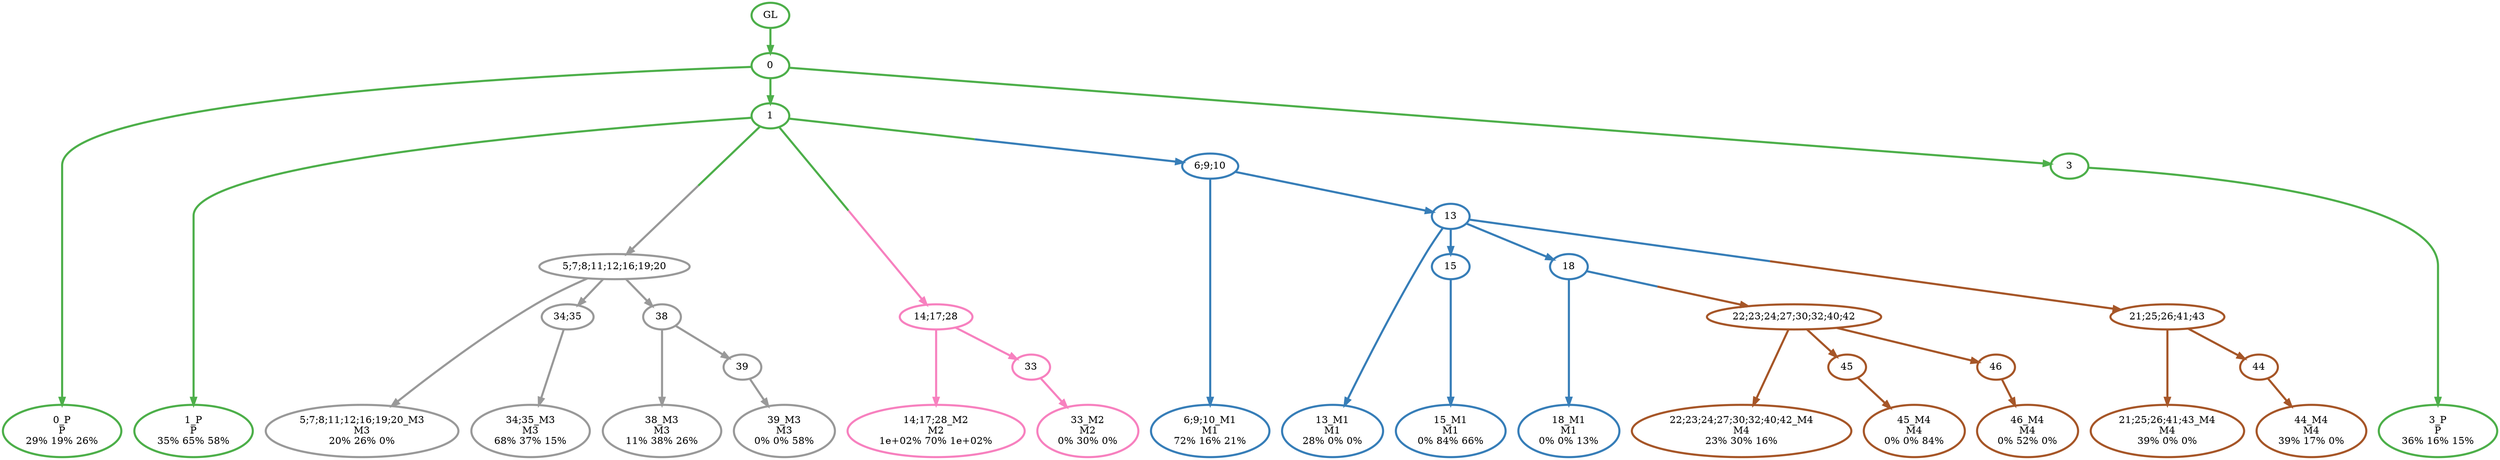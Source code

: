 digraph T {
	{
		rank=same
		34 [penwidth=3,colorscheme=set19,color=3,label="0_P\nP\n29% 19% 26%"]
		32 [penwidth=3,colorscheme=set19,color=3,label="1_P\nP\n35% 65% 58%"]
		30 [penwidth=3,colorscheme=set19,color=3,label="3_P\nP\n36% 16% 15%"]
		29 [penwidth=3,colorscheme=set19,color=2,label="6;9;10_M1\nM1\n72% 16% 21%"]
		27 [penwidth=3,colorscheme=set19,color=2,label="13_M1\nM1\n28% 0% 0%"]
		25 [penwidth=3,colorscheme=set19,color=2,label="15_M1\nM1\n0% 84% 66%"]
		23 [penwidth=3,colorscheme=set19,color=2,label="18_M1\nM1\n0% 0% 13%"]
		22 [penwidth=3,colorscheme=set19,color=8,label="14;17;28_M2\nM2\n1e+02% 70% 1e+02%"]
		20 [penwidth=3,colorscheme=set19,color=8,label="33_M2\nM2\n0% 30% 0%"]
		19 [penwidth=3,colorscheme=set19,color=9,label="5;7;8;11;12;16;19;20_M3\nM3\n20% 26% 0%"]
		17 [penwidth=3,colorscheme=set19,color=9,label="34;35_M3\nM3\n68% 37% 15%"]
		15 [penwidth=3,colorscheme=set19,color=9,label="38_M3\nM3\n11% 38% 26%"]
		13 [penwidth=3,colorscheme=set19,color=9,label="39_M3\nM3\n0% 0% 58%"]
		12 [penwidth=3,colorscheme=set19,color=7,label="22;23;24;27;30;32;40;42_M4\nM4\n23% 30% 16%"]
		10 [penwidth=3,colorscheme=set19,color=7,label="45_M4\nM4\n0% 0% 84%"]
		8 [penwidth=3,colorscheme=set19,color=7,label="46_M4\nM4\n0% 52% 0%"]
		7 [penwidth=3,colorscheme=set19,color=7,label="21;25;26;41;43_M4\nM4\n39% 0% 0%"]
		5 [penwidth=3,colorscheme=set19,color=7,label="44_M4\nM4\n39% 17% 0%"]
	}
	36 [penwidth=3,colorscheme=set19,color=3,label="GL"]
	35 [penwidth=3,colorscheme=set19,color=3,label="0"]
	33 [penwidth=3,colorscheme=set19,color=3,label="1"]
	31 [penwidth=3,colorscheme=set19,color=3,label="3"]
	28 [penwidth=3,colorscheme=set19,color=2,label="13"]
	26 [penwidth=3,colorscheme=set19,color=2,label="15"]
	24 [penwidth=3,colorscheme=set19,color=2,label="18"]
	21 [penwidth=3,colorscheme=set19,color=8,label="33"]
	18 [penwidth=3,colorscheme=set19,color=9,label="34;35"]
	16 [penwidth=3,colorscheme=set19,color=9,label="38"]
	14 [penwidth=3,colorscheme=set19,color=9,label="39"]
	11 [penwidth=3,colorscheme=set19,color=7,label="45"]
	9 [penwidth=3,colorscheme=set19,color=7,label="46"]
	6 [penwidth=3,colorscheme=set19,color=7,label="44"]
	4 [penwidth=3,colorscheme=set19,color=7,label="22;23;24;27;30;32;40;42"]
	3 [penwidth=3,colorscheme=set19,color=7,label="21;25;26;41;43"]
	2 [penwidth=3,colorscheme=set19,color=9,label="5;7;8;11;12;16;19;20"]
	1 [penwidth=3,colorscheme=set19,color=8,label="14;17;28"]
	0 [penwidth=3,colorscheme=set19,color=2,label="6;9;10"]
	36 -> 35 [penwidth=3,colorscheme=set19,color=3]
	35 -> 34 [penwidth=3,colorscheme=set19,color=3]
	35 -> 33 [penwidth=3,colorscheme=set19,color=3]
	35 -> 31 [penwidth=3,colorscheme=set19,color=3]
	33 -> 32 [penwidth=3,colorscheme=set19,color=3]
	33 -> 2 [penwidth=3,colorscheme=set19,color="3;0.5:9"]
	33 -> 1 [penwidth=3,colorscheme=set19,color="3;0.5:8"]
	33 -> 0 [penwidth=3,colorscheme=set19,color="3;0.5:2"]
	31 -> 30 [penwidth=3,colorscheme=set19,color=3]
	28 -> 27 [penwidth=3,colorscheme=set19,color=2]
	28 -> 26 [penwidth=3,colorscheme=set19,color=2]
	28 -> 24 [penwidth=3,colorscheme=set19,color=2]
	28 -> 3 [penwidth=3,colorscheme=set19,color="2;0.5:7"]
	26 -> 25 [penwidth=3,colorscheme=set19,color=2]
	24 -> 23 [penwidth=3,colorscheme=set19,color=2]
	24 -> 4 [penwidth=3,colorscheme=set19,color="2;0.5:7"]
	21 -> 20 [penwidth=3,colorscheme=set19,color=8]
	18 -> 17 [penwidth=3,colorscheme=set19,color=9]
	16 -> 15 [penwidth=3,colorscheme=set19,color=9]
	16 -> 14 [penwidth=3,colorscheme=set19,color=9]
	14 -> 13 [penwidth=3,colorscheme=set19,color=9]
	11 -> 10 [penwidth=3,colorscheme=set19,color=7]
	9 -> 8 [penwidth=3,colorscheme=set19,color=7]
	6 -> 5 [penwidth=3,colorscheme=set19,color=7]
	4 -> 12 [penwidth=3,colorscheme=set19,color=7]
	4 -> 11 [penwidth=3,colorscheme=set19,color=7]
	4 -> 9 [penwidth=3,colorscheme=set19,color=7]
	3 -> 7 [penwidth=3,colorscheme=set19,color=7]
	3 -> 6 [penwidth=3,colorscheme=set19,color=7]
	2 -> 19 [penwidth=3,colorscheme=set19,color=9]
	2 -> 18 [penwidth=3,colorscheme=set19,color=9]
	2 -> 16 [penwidth=3,colorscheme=set19,color=9]
	1 -> 22 [penwidth=3,colorscheme=set19,color=8]
	1 -> 21 [penwidth=3,colorscheme=set19,color=8]
	0 -> 29 [penwidth=3,colorscheme=set19,color=2]
	0 -> 28 [penwidth=3,colorscheme=set19,color=2]
}
